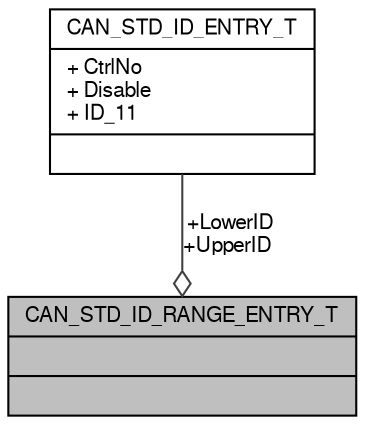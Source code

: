 digraph "CAN_STD_ID_RANGE_ENTRY_T"
{
  edge [fontname="FreeSans",fontsize="10",labelfontname="FreeSans",labelfontsize="10"];
  node [fontname="FreeSans",fontsize="10",shape=record];
  Node1 [label="{CAN_STD_ID_RANGE_ENTRY_T\n||}",height=0.2,width=0.4,color="black", fillcolor="grey75", style="filled", fontcolor="black"];
  Node2 -> Node1 [color="grey25",fontsize="10",style="solid",label=" +LowerID\n+UpperID" ,arrowhead="odiamond"];
  Node2 [label="{CAN_STD_ID_ENTRY_T\n|+ CtrlNo\l+ Disable\l+ ID_11\l|}",height=0.2,width=0.4,color="black", fillcolor="white", style="filled",URL="$structCAN__STD__ID__ENTRY__T.html",tooltip="Standard ID Entry structure. "];
}
